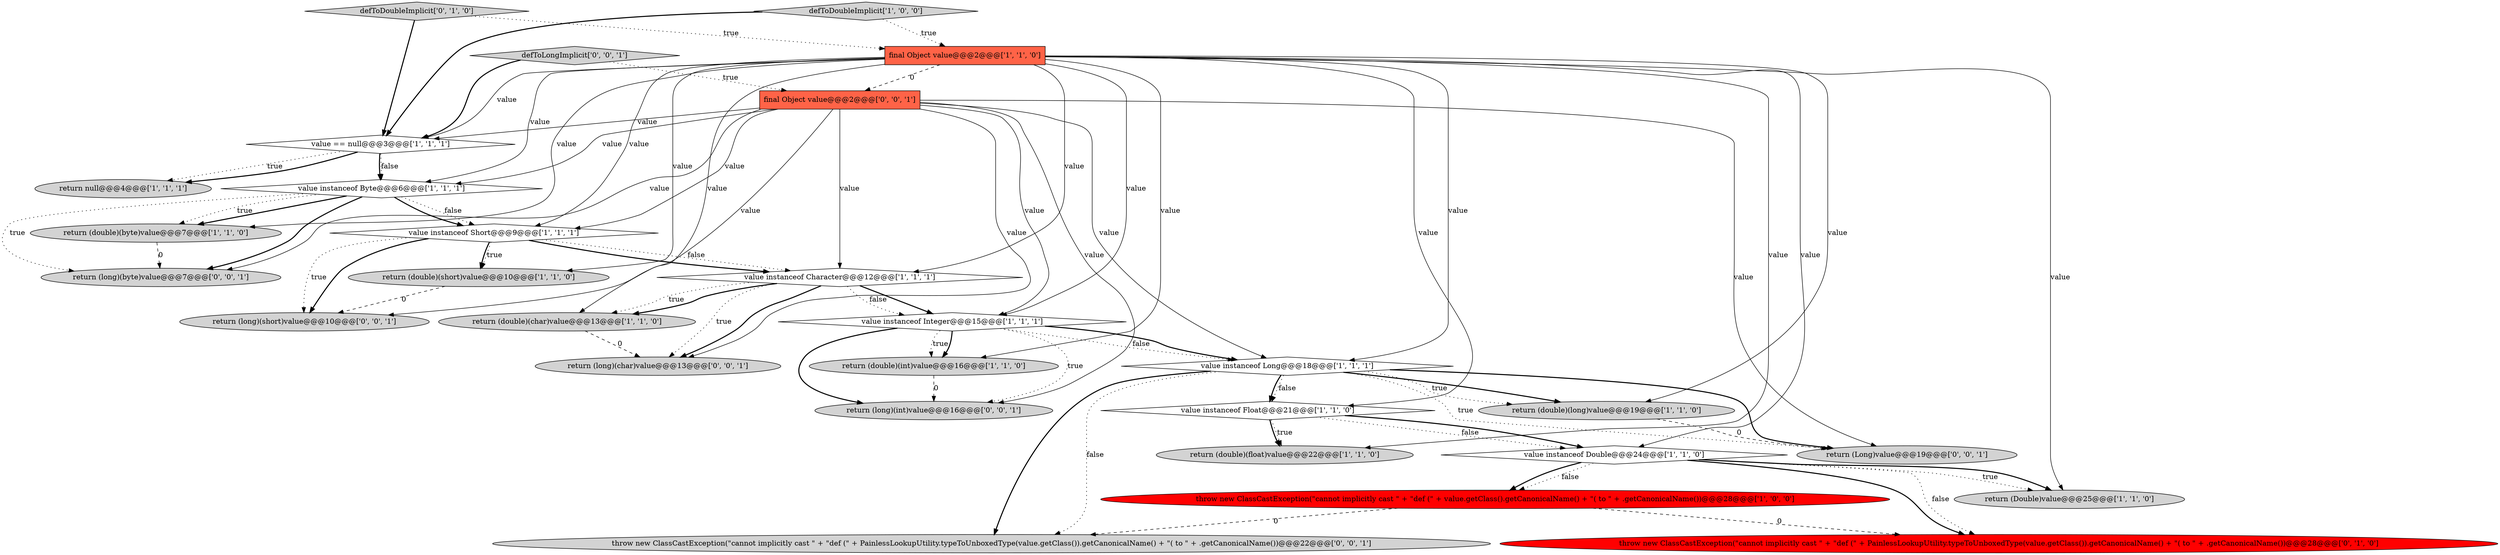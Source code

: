 digraph {
1 [style = filled, label = "value instanceof Byte@@@6@@@['1', '1', '1']", fillcolor = white, shape = diamond image = "AAA0AAABBB1BBB"];
0 [style = filled, label = "value instanceof Integer@@@15@@@['1', '1', '1']", fillcolor = white, shape = diamond image = "AAA0AAABBB1BBB"];
7 [style = filled, label = "value instanceof Float@@@21@@@['1', '1', '0']", fillcolor = white, shape = diamond image = "AAA0AAABBB1BBB"];
25 [style = filled, label = "return (long)(short)value@@@10@@@['0', '0', '1']", fillcolor = lightgray, shape = ellipse image = "AAA0AAABBB3BBB"];
17 [style = filled, label = "return (double)(byte)value@@@7@@@['1', '1', '0']", fillcolor = lightgray, shape = ellipse image = "AAA0AAABBB1BBB"];
26 [style = filled, label = "return (long)(int)value@@@16@@@['0', '0', '1']", fillcolor = lightgray, shape = ellipse image = "AAA0AAABBB3BBB"];
8 [style = filled, label = "defToDoubleImplicit['1', '0', '0']", fillcolor = lightgray, shape = diamond image = "AAA0AAABBB1BBB"];
5 [style = filled, label = "return (double)(long)value@@@19@@@['1', '1', '0']", fillcolor = lightgray, shape = ellipse image = "AAA0AAABBB1BBB"];
21 [style = filled, label = "throw new ClassCastException(\"cannot implicitly cast \" + \"def (\" + PainlessLookupUtility.typeToUnboxedType(value.getClass()).getCanonicalName() + \"( to \" + .getCanonicalName())@@@22@@@['0', '0', '1']", fillcolor = lightgray, shape = ellipse image = "AAA0AAABBB3BBB"];
27 [style = filled, label = "return (Long)value@@@19@@@['0', '0', '1']", fillcolor = lightgray, shape = ellipse image = "AAA0AAABBB3BBB"];
15 [style = filled, label = "value instanceof Character@@@12@@@['1', '1', '1']", fillcolor = white, shape = diamond image = "AAA0AAABBB1BBB"];
2 [style = filled, label = "final Object value@@@2@@@['1', '1', '0']", fillcolor = tomato, shape = box image = "AAA0AAABBB1BBB"];
9 [style = filled, label = "value instanceof Short@@@9@@@['1', '1', '1']", fillcolor = white, shape = diamond image = "AAA0AAABBB1BBB"];
22 [style = filled, label = "final Object value@@@2@@@['0', '0', '1']", fillcolor = tomato, shape = box image = "AAA0AAABBB3BBB"];
28 [style = filled, label = "defToLongImplicit['0', '0', '1']", fillcolor = lightgray, shape = diamond image = "AAA0AAABBB3BBB"];
4 [style = filled, label = "return (Double)value@@@25@@@['1', '1', '0']", fillcolor = lightgray, shape = ellipse image = "AAA0AAABBB1BBB"];
13 [style = filled, label = "value instanceof Double@@@24@@@['1', '1', '0']", fillcolor = white, shape = diamond image = "AAA0AAABBB1BBB"];
16 [style = filled, label = "value instanceof Long@@@18@@@['1', '1', '1']", fillcolor = white, shape = diamond image = "AAA0AAABBB1BBB"];
23 [style = filled, label = "return (long)(byte)value@@@7@@@['0', '0', '1']", fillcolor = lightgray, shape = ellipse image = "AAA0AAABBB3BBB"];
12 [style = filled, label = "value == null@@@3@@@['1', '1', '1']", fillcolor = white, shape = diamond image = "AAA0AAABBB1BBB"];
19 [style = filled, label = "throw new ClassCastException(\"cannot implicitly cast \" + \"def (\" + PainlessLookupUtility.typeToUnboxedType(value.getClass()).getCanonicalName() + \"( to \" + .getCanonicalName())@@@28@@@['0', '1', '0']", fillcolor = red, shape = ellipse image = "AAA1AAABBB2BBB"];
3 [style = filled, label = "throw new ClassCastException(\"cannot implicitly cast \" + \"def (\" + value.getClass().getCanonicalName() + \"( to \" + .getCanonicalName())@@@28@@@['1', '0', '0']", fillcolor = red, shape = ellipse image = "AAA1AAABBB1BBB"];
24 [style = filled, label = "return (long)(char)value@@@13@@@['0', '0', '1']", fillcolor = lightgray, shape = ellipse image = "AAA0AAABBB3BBB"];
14 [style = filled, label = "return (double)(short)value@@@10@@@['1', '1', '0']", fillcolor = lightgray, shape = ellipse image = "AAA0AAABBB1BBB"];
18 [style = filled, label = "return (double)(float)value@@@22@@@['1', '1', '0']", fillcolor = lightgray, shape = ellipse image = "AAA0AAABBB1BBB"];
6 [style = filled, label = "return null@@@4@@@['1', '1', '1']", fillcolor = lightgray, shape = ellipse image = "AAA0AAABBB1BBB"];
11 [style = filled, label = "return (double)(int)value@@@16@@@['1', '1', '0']", fillcolor = lightgray, shape = ellipse image = "AAA0AAABBB1BBB"];
20 [style = filled, label = "defToDoubleImplicit['0', '1', '0']", fillcolor = lightgray, shape = diamond image = "AAA0AAABBB2BBB"];
10 [style = filled, label = "return (double)(char)value@@@13@@@['1', '1', '0']", fillcolor = lightgray, shape = ellipse image = "AAA0AAABBB1BBB"];
15->10 [style = bold, label=""];
14->25 [style = dashed, label="0"];
16->7 [style = bold, label=""];
1->23 [style = bold, label=""];
22->0 [style = solid, label="value"];
2->1 [style = solid, label="value"];
2->9 [style = solid, label="value"];
22->12 [style = solid, label="value"];
15->0 [style = bold, label=""];
16->5 [style = dotted, label="true"];
9->14 [style = bold, label=""];
1->23 [style = dotted, label="true"];
0->11 [style = dotted, label="true"];
2->22 [style = dashed, label="0"];
10->24 [style = dashed, label="0"];
13->4 [style = dotted, label="true"];
2->12 [style = solid, label="value"];
2->17 [style = solid, label="value"];
13->19 [style = dotted, label="false"];
9->15 [style = dotted, label="false"];
16->21 [style = dotted, label="false"];
3->21 [style = dashed, label="0"];
15->24 [style = dotted, label="true"];
1->9 [style = dotted, label="false"];
22->27 [style = solid, label="value"];
15->10 [style = dotted, label="true"];
12->1 [style = bold, label=""];
1->17 [style = bold, label=""];
0->16 [style = dotted, label="false"];
5->27 [style = dashed, label="0"];
15->0 [style = dotted, label="false"];
12->6 [style = dotted, label="true"];
22->24 [style = solid, label="value"];
22->25 [style = solid, label="value"];
13->3 [style = dotted, label="false"];
7->13 [style = dotted, label="false"];
17->23 [style = dashed, label="0"];
2->11 [style = solid, label="value"];
0->26 [style = dotted, label="true"];
2->7 [style = solid, label="value"];
2->5 [style = solid, label="value"];
2->13 [style = solid, label="value"];
0->16 [style = bold, label=""];
2->18 [style = solid, label="value"];
16->27 [style = bold, label=""];
1->17 [style = dotted, label="true"];
8->2 [style = dotted, label="true"];
11->26 [style = dashed, label="0"];
2->10 [style = solid, label="value"];
0->11 [style = bold, label=""];
28->12 [style = bold, label=""];
2->4 [style = solid, label="value"];
2->15 [style = solid, label="value"];
22->23 [style = solid, label="value"];
1->9 [style = bold, label=""];
13->19 [style = bold, label=""];
22->9 [style = solid, label="value"];
2->0 [style = solid, label="value"];
12->1 [style = dotted, label="false"];
28->22 [style = dotted, label="true"];
7->18 [style = dotted, label="true"];
16->5 [style = bold, label=""];
7->18 [style = bold, label=""];
16->27 [style = dotted, label="true"];
16->7 [style = dotted, label="false"];
8->12 [style = bold, label=""];
7->13 [style = bold, label=""];
0->26 [style = bold, label=""];
22->15 [style = solid, label="value"];
22->1 [style = solid, label="value"];
2->16 [style = solid, label="value"];
12->6 [style = bold, label=""];
22->26 [style = solid, label="value"];
9->14 [style = dotted, label="true"];
9->25 [style = dotted, label="true"];
3->19 [style = dashed, label="0"];
2->14 [style = solid, label="value"];
13->3 [style = bold, label=""];
9->15 [style = bold, label=""];
16->21 [style = bold, label=""];
9->25 [style = bold, label=""];
15->24 [style = bold, label=""];
22->16 [style = solid, label="value"];
20->12 [style = bold, label=""];
20->2 [style = dotted, label="true"];
13->4 [style = bold, label=""];
}
